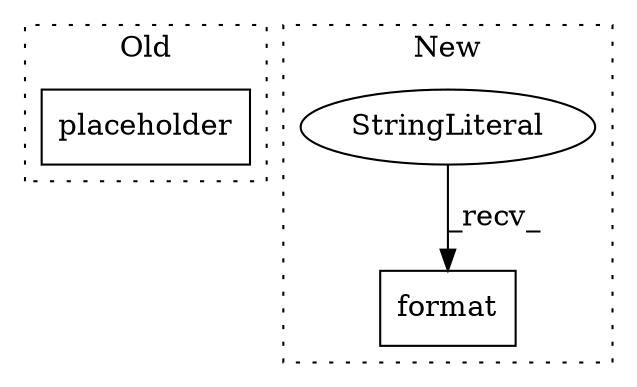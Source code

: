 digraph G {
subgraph cluster0 {
1 [label="placeholder" a="32" s="2570,2593" l="12,1" shape="box"];
label = "Old";
style="dotted";
}
subgraph cluster1 {
2 [label="format" a="32" s="1953,1977" l="7,1" shape="box"];
3 [label="StringLiteral" a="45" s="1898" l="54" shape="ellipse"];
label = "New";
style="dotted";
}
3 -> 2 [label="_recv_"];
}